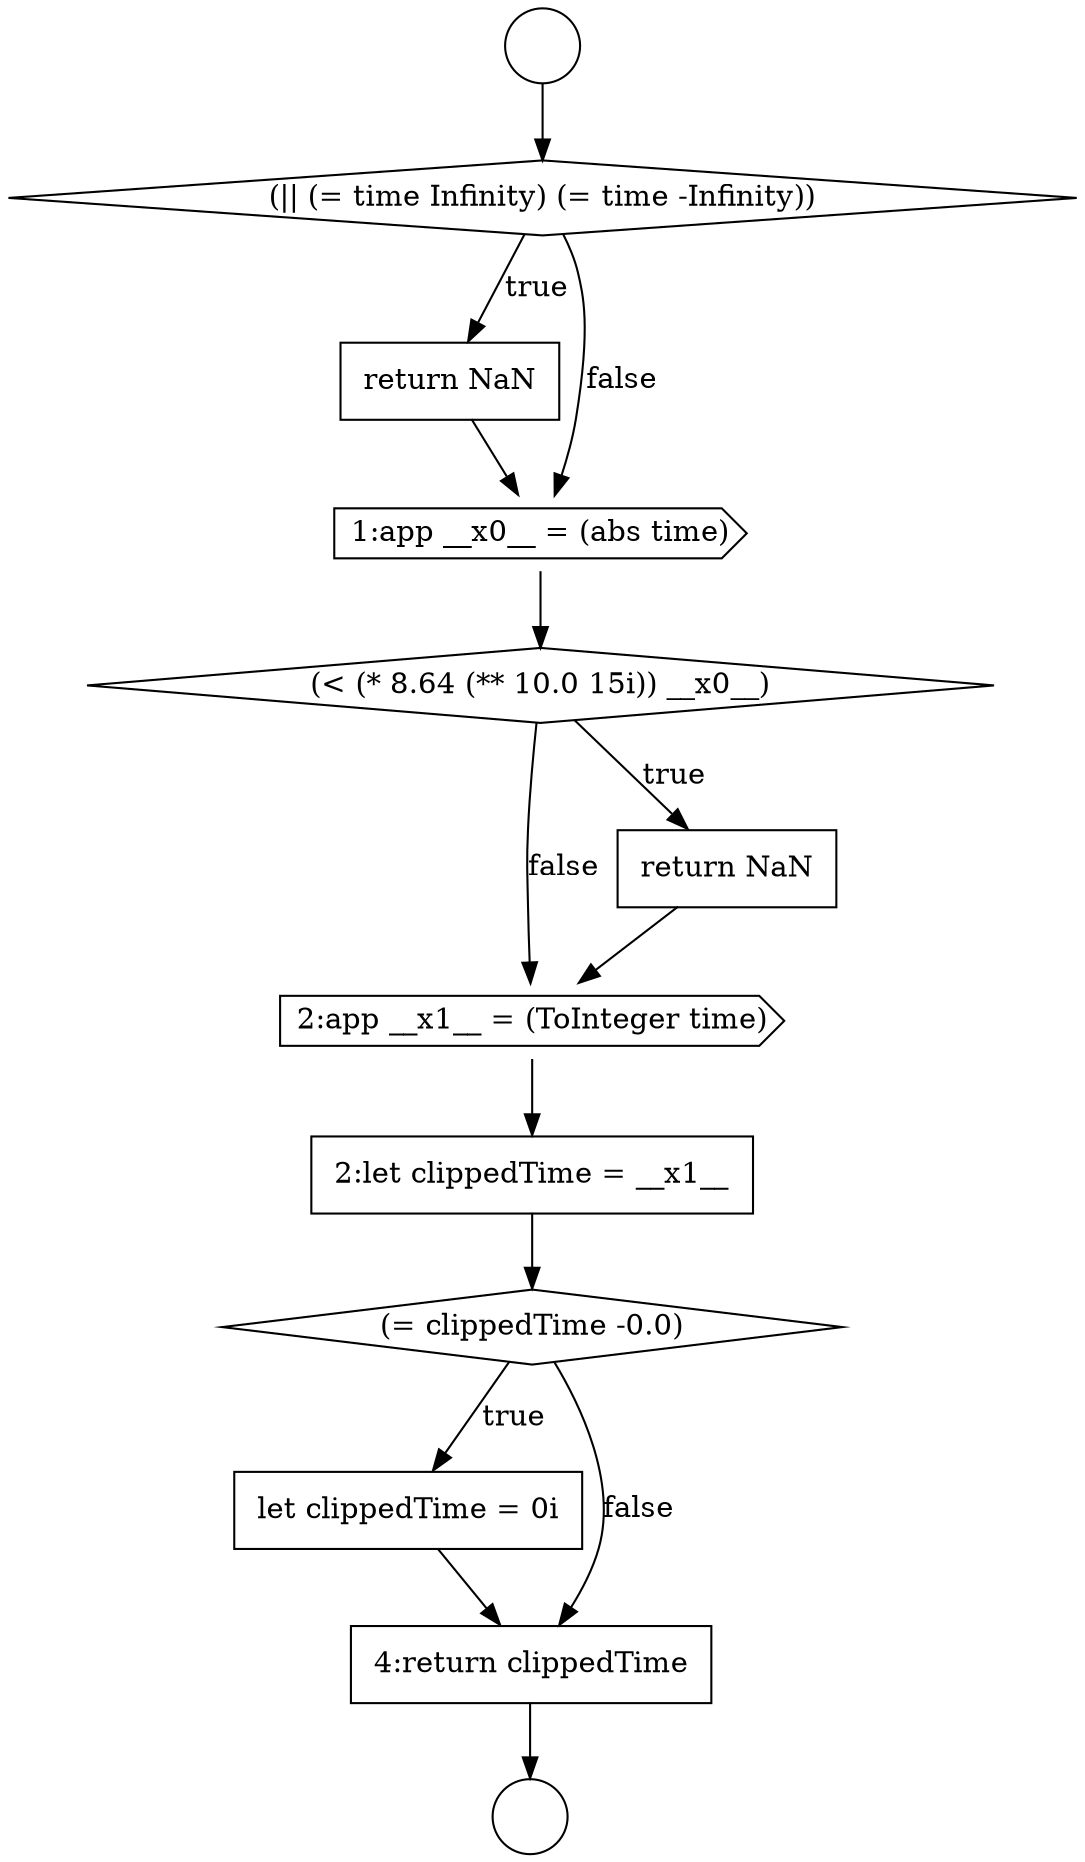 digraph {
  node11122 [shape=circle label=" " color="black" fillcolor="white" style=filled]
  node11132 [shape=none, margin=0, label=<<font color="black">
    <table border="0" cellborder="1" cellspacing="0" cellpadding="10">
      <tr><td align="left">let clippedTime = 0i</td></tr>
    </table>
  </font>> color="black" fillcolor="white" style=filled]
  node11129 [shape=cds, label=<<font color="black">2:app __x1__ = (ToInteger time)</font>> color="black" fillcolor="white" style=filled]
  node11125 [shape=none, margin=0, label=<<font color="black">
    <table border="0" cellborder="1" cellspacing="0" cellpadding="10">
      <tr><td align="left">return NaN</td></tr>
    </table>
  </font>> color="black" fillcolor="white" style=filled]
  node11124 [shape=diamond, label=<<font color="black">(|| (= time Infinity) (= time -Infinity))</font>> color="black" fillcolor="white" style=filled]
  node11127 [shape=diamond, label=<<font color="black">(&lt; (* 8.64 (** 10.0 15i)) __x0__)</font>> color="black" fillcolor="white" style=filled]
  node11130 [shape=none, margin=0, label=<<font color="black">
    <table border="0" cellborder="1" cellspacing="0" cellpadding="10">
      <tr><td align="left">2:let clippedTime = __x1__</td></tr>
    </table>
  </font>> color="black" fillcolor="white" style=filled]
  node11126 [shape=cds, label=<<font color="black">1:app __x0__ = (abs time)</font>> color="black" fillcolor="white" style=filled]
  node11123 [shape=circle label=" " color="black" fillcolor="white" style=filled]
  node11131 [shape=diamond, label=<<font color="black">(= clippedTime -0.0)</font>> color="black" fillcolor="white" style=filled]
  node11133 [shape=none, margin=0, label=<<font color="black">
    <table border="0" cellborder="1" cellspacing="0" cellpadding="10">
      <tr><td align="left">4:return clippedTime</td></tr>
    </table>
  </font>> color="black" fillcolor="white" style=filled]
  node11128 [shape=none, margin=0, label=<<font color="black">
    <table border="0" cellborder="1" cellspacing="0" cellpadding="10">
      <tr><td align="left">return NaN</td></tr>
    </table>
  </font>> color="black" fillcolor="white" style=filled]
  node11130 -> node11131 [ color="black"]
  node11127 -> node11128 [label=<<font color="black">true</font>> color="black"]
  node11127 -> node11129 [label=<<font color="black">false</font>> color="black"]
  node11124 -> node11125 [label=<<font color="black">true</font>> color="black"]
  node11124 -> node11126 [label=<<font color="black">false</font>> color="black"]
  node11122 -> node11124 [ color="black"]
  node11128 -> node11129 [ color="black"]
  node11129 -> node11130 [ color="black"]
  node11131 -> node11132 [label=<<font color="black">true</font>> color="black"]
  node11131 -> node11133 [label=<<font color="black">false</font>> color="black"]
  node11133 -> node11123 [ color="black"]
  node11125 -> node11126 [ color="black"]
  node11126 -> node11127 [ color="black"]
  node11132 -> node11133 [ color="black"]
}
